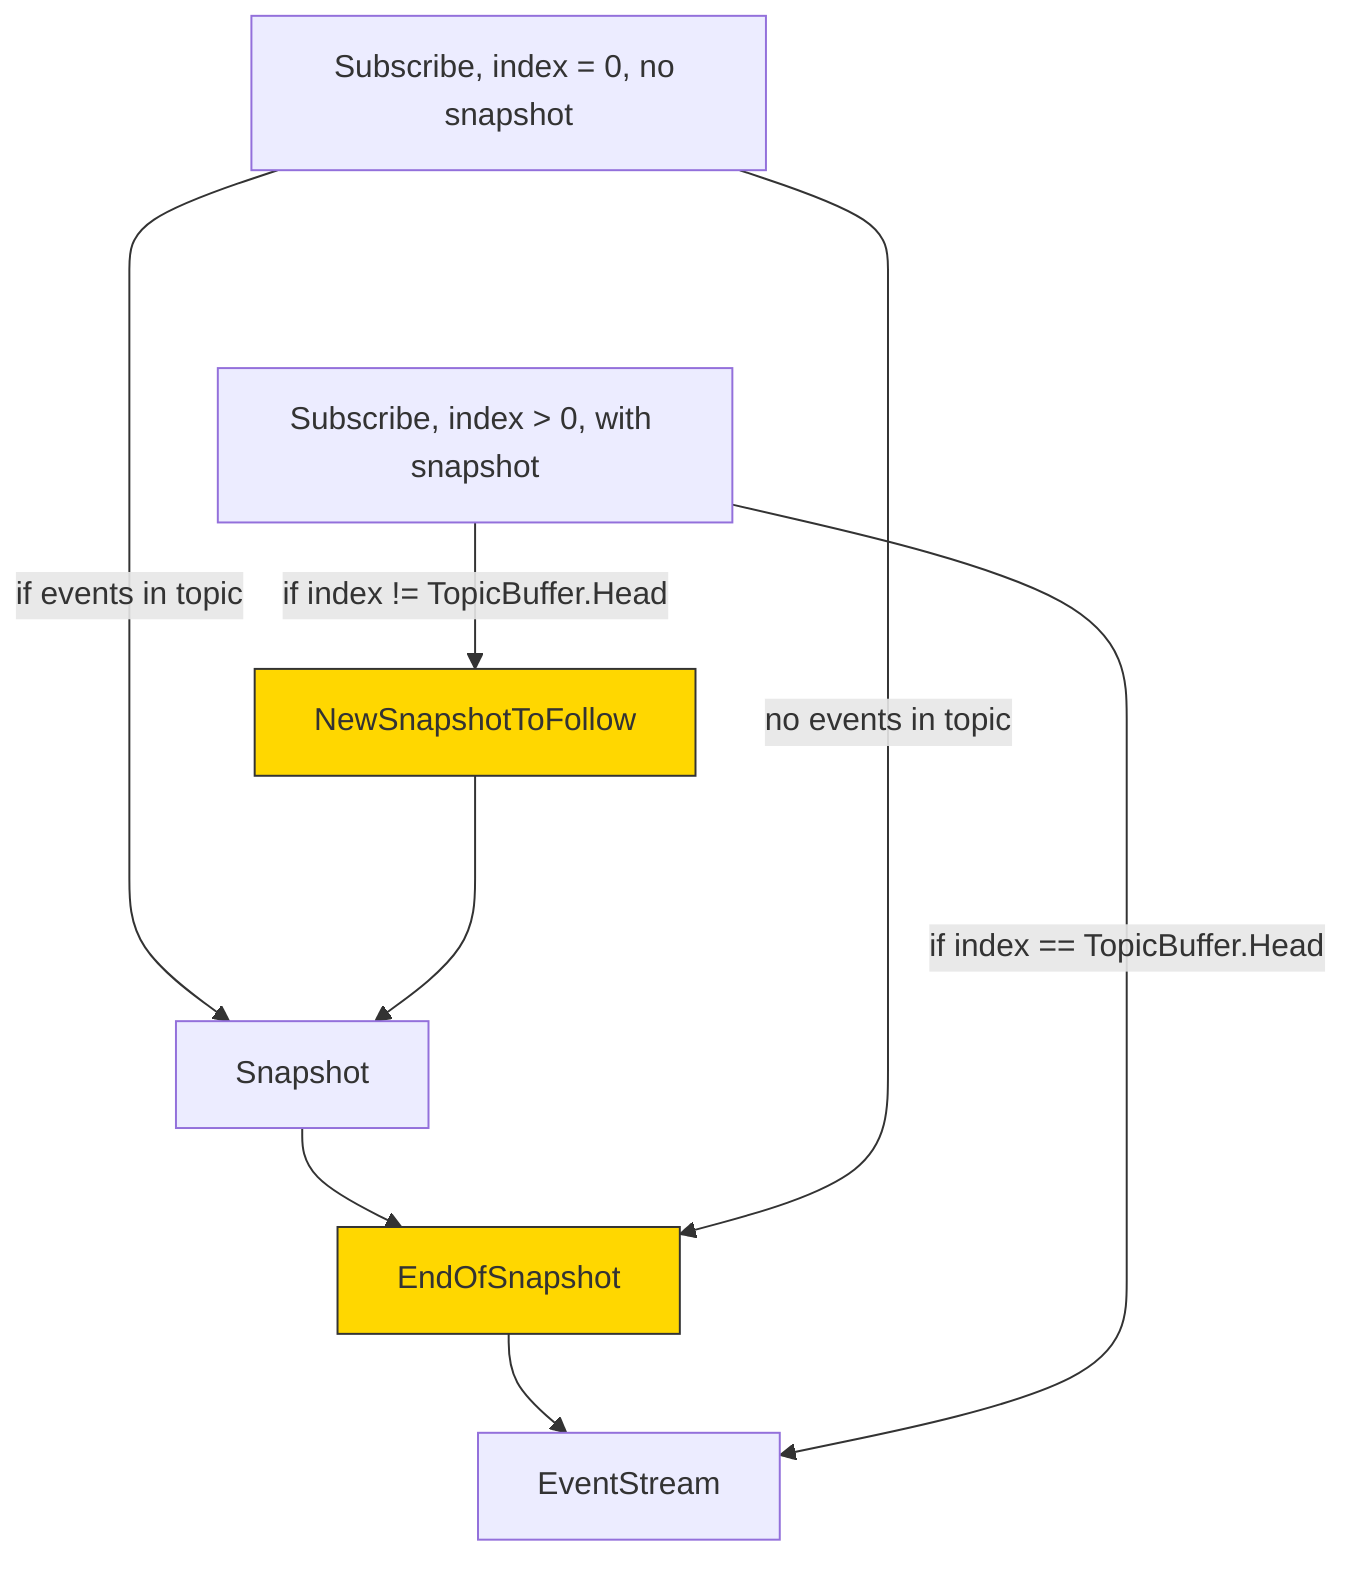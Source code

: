 graph TD

    SubscribeIndex0[Subscribe, index = 0, no snapshot]
    SubscribeIndexNot0[Subscribe, index > 0, with snapshot]

    SubscribeIndex0 --->|if events in topic| Snapshot
    Snapshot --> EndOfSnapshot
    SubscribeIndex0 ------->|no events in topic| EndOfSnapshot
    EndOfSnapshot --> EventStream

    SubscribeIndexNot0 -->|if index != TopicBuffer.Head| NewSnapshotToFollow
    NewSnapshotToFollow ---> Snapshot

    SubscribeIndexNot0 -->|if index == TopicBuffer.Head| EventStream

    class EndOfSnapshot,NewSnapshotToFollow framing
    classDef framing fill:#FFD700,stroke:#333